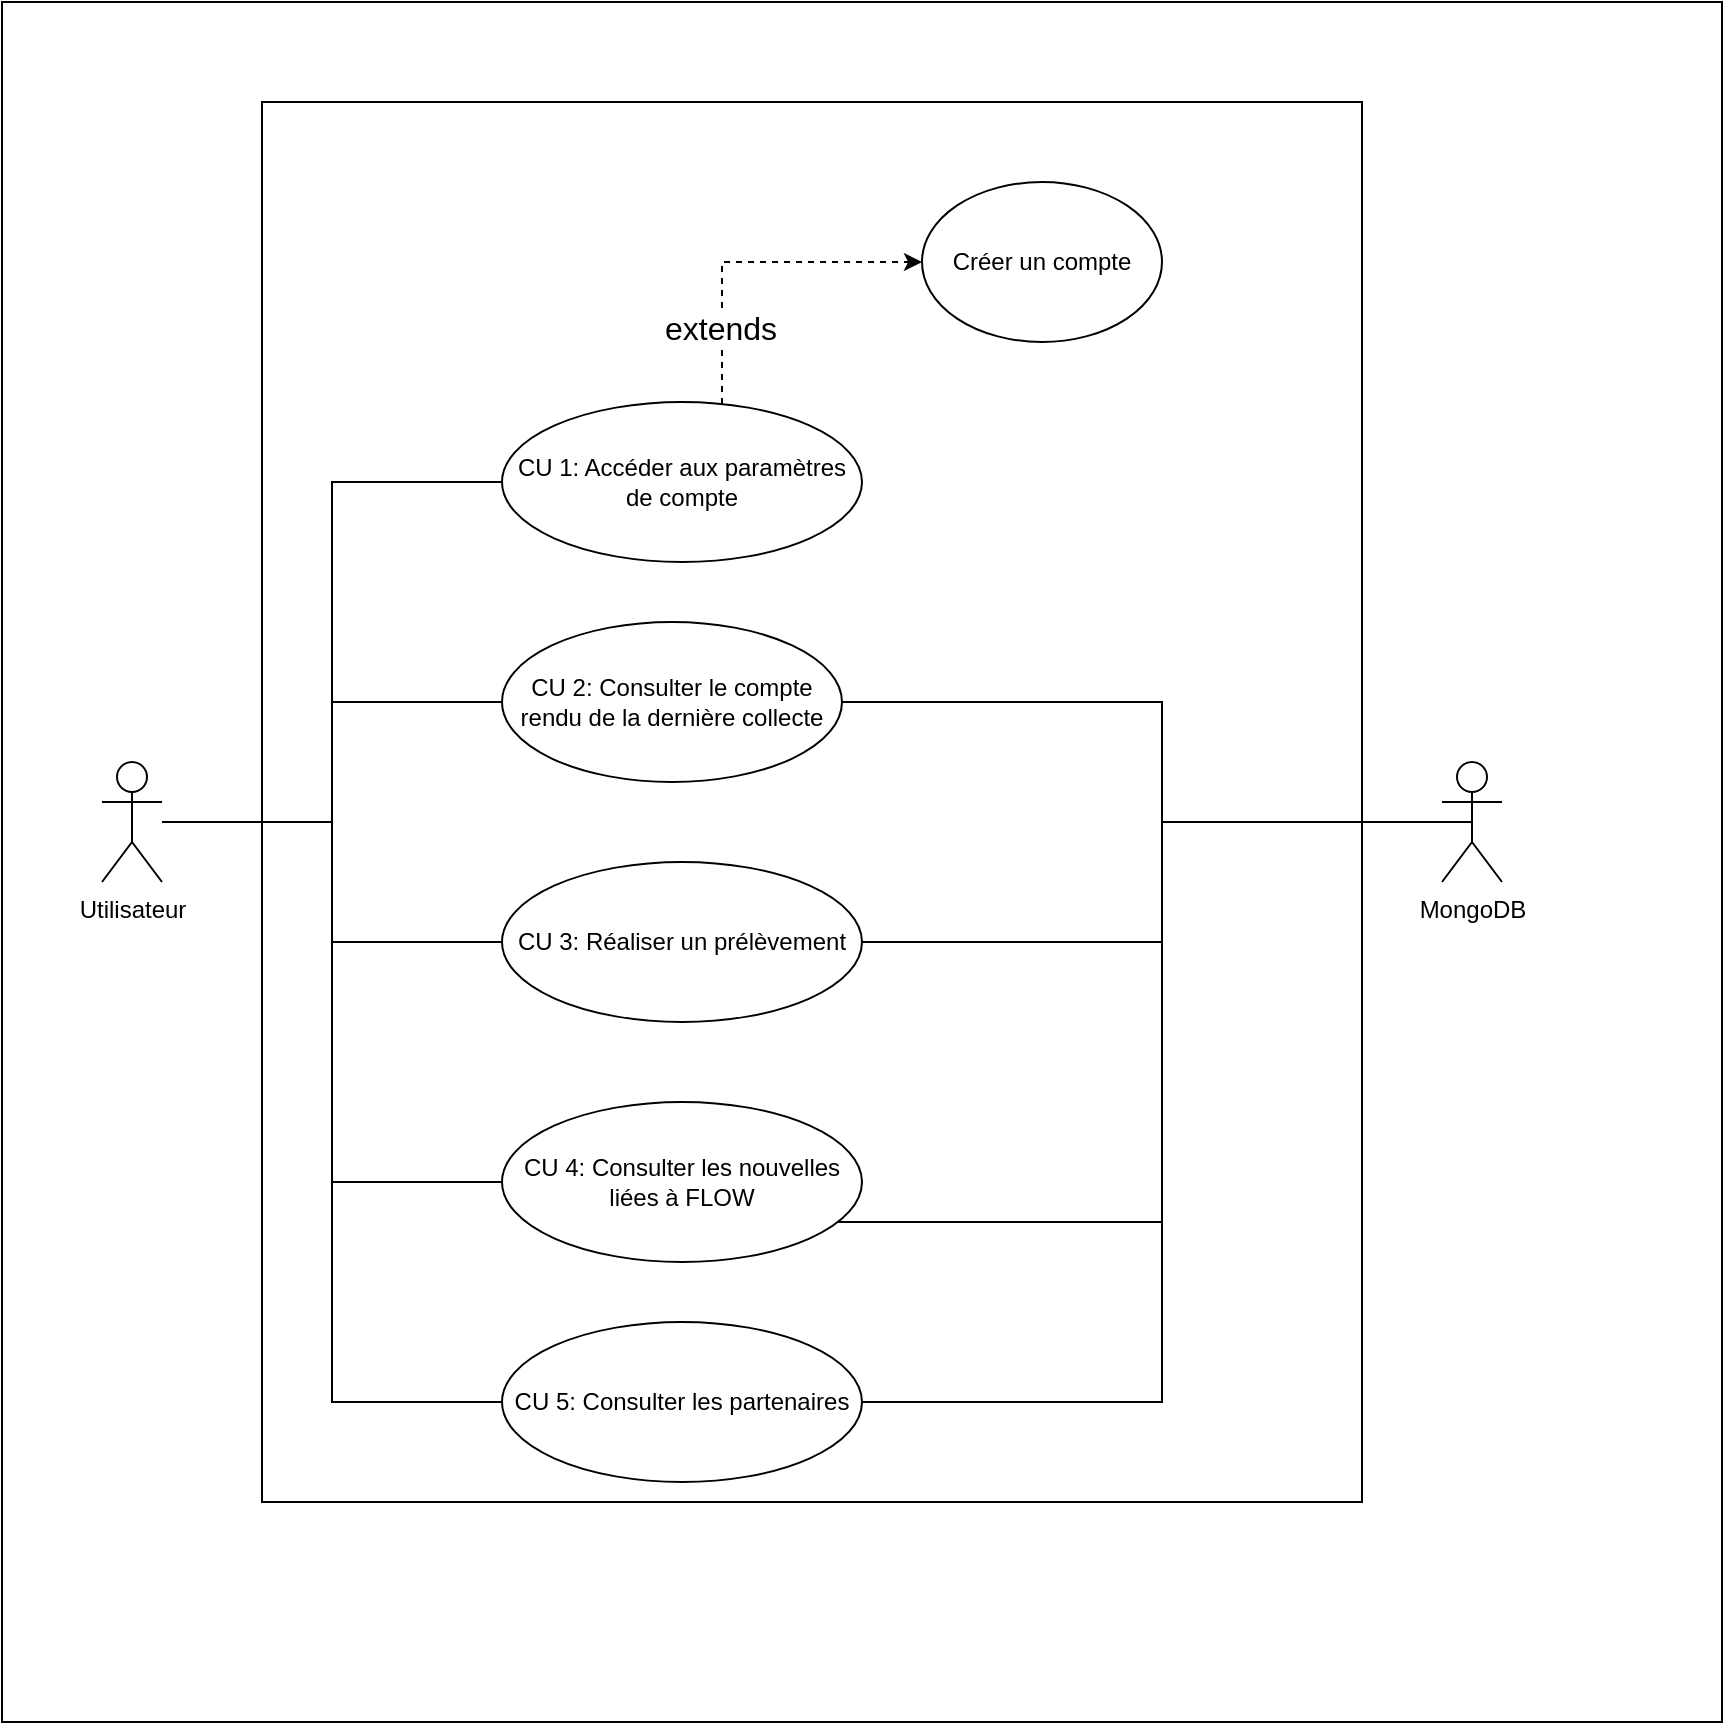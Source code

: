 <mxfile version="26.0.10">
  <diagram name="Page-1" id="LubBqCAFF0eY_6Dfj3jN">
    <mxGraphModel dx="852" dy="689" grid="1" gridSize="10" guides="1" tooltips="1" connect="1" arrows="1" fold="1" page="1" pageScale="1" pageWidth="850" pageHeight="1100" math="0" shadow="0">
      <root>
        <mxCell id="0" />
        <mxCell id="1" parent="0" />
        <mxCell id="bE1gFKcx4u8gwo7U3hTT-1" value="" style="whiteSpace=wrap;html=1;aspect=fixed;" parent="1" vertex="1">
          <mxGeometry x="30" y="20" width="860" height="860" as="geometry" />
        </mxCell>
        <mxCell id="hrwhk7hBxuppIEL_lkO9-1" value="Utilisateur" style="shape=umlActor;verticalLabelPosition=bottom;verticalAlign=top;html=1;outlineConnect=0;" parent="1" vertex="1">
          <mxGeometry x="80" y="400" width="30" height="60" as="geometry" />
        </mxCell>
        <mxCell id="bE1gFKcx4u8gwo7U3hTT-4" value="" style="rounded=0;whiteSpace=wrap;html=1;" parent="1" vertex="1">
          <mxGeometry x="160" y="70" width="550" height="700" as="geometry" />
        </mxCell>
        <mxCell id="bE1gFKcx4u8gwo7U3hTT-5" value="MongoDB" style="shape=umlActor;verticalLabelPosition=bottom;verticalAlign=top;html=1;outlineConnect=0;" parent="1" vertex="1">
          <mxGeometry x="750" y="400" width="30" height="60" as="geometry" />
        </mxCell>
        <mxCell id="bE1gFKcx4u8gwo7U3hTT-11" style="edgeStyle=orthogonalEdgeStyle;rounded=0;orthogonalLoop=1;jettySize=auto;html=1;dashed=1;" parent="1" source="bE1gFKcx4u8gwo7U3hTT-6" target="bE1gFKcx4u8gwo7U3hTT-10" edge="1">
          <mxGeometry relative="1" as="geometry">
            <Array as="points">
              <mxPoint x="390" y="150" />
            </Array>
          </mxGeometry>
        </mxCell>
        <mxCell id="bE1gFKcx4u8gwo7U3hTT-12" value="&lt;font style=&quot;font-size: 16px;&quot;&gt;extends&lt;/font&gt;" style="edgeLabel;html=1;align=center;verticalAlign=middle;resizable=0;points=[];" parent="bE1gFKcx4u8gwo7U3hTT-11" vertex="1" connectable="0">
          <mxGeometry x="-0.55" y="1" relative="1" as="geometry">
            <mxPoint as="offset" />
          </mxGeometry>
        </mxCell>
        <mxCell id="bE1gFKcx4u8gwo7U3hTT-6" value="CU 1: Accéder aux paramètres de compte" style="ellipse;whiteSpace=wrap;html=1;" parent="1" vertex="1">
          <mxGeometry x="280" y="220" width="180" height="80" as="geometry" />
        </mxCell>
        <mxCell id="bE1gFKcx4u8gwo7U3hTT-7" value="CU 2: Consulter le compte rendu de la dernière collecte" style="ellipse;whiteSpace=wrap;html=1;" parent="1" vertex="1">
          <mxGeometry x="280" y="330" width="170" height="80" as="geometry" />
        </mxCell>
        <mxCell id="bE1gFKcx4u8gwo7U3hTT-8" value="CU 3: Réaliser un prélèvement" style="ellipse;whiteSpace=wrap;html=1;" parent="1" vertex="1">
          <mxGeometry x="280" y="450" width="180" height="80" as="geometry" />
        </mxCell>
        <mxCell id="bE1gFKcx4u8gwo7U3hTT-9" value="CU 4: Consulter les nouvelles liées à FLOW" style="ellipse;whiteSpace=wrap;html=1;" parent="1" vertex="1">
          <mxGeometry x="280" y="570" width="180" height="80" as="geometry" />
        </mxCell>
        <mxCell id="bE1gFKcx4u8gwo7U3hTT-10" value="Créer un compte" style="ellipse;whiteSpace=wrap;html=1;" parent="1" vertex="1">
          <mxGeometry x="490" y="110" width="120" height="80" as="geometry" />
        </mxCell>
        <mxCell id="bE1gFKcx4u8gwo7U3hTT-16" style="edgeStyle=orthogonalEdgeStyle;rounded=0;orthogonalLoop=1;jettySize=auto;html=1;entryX=0;entryY=0.5;entryDx=0;entryDy=0;endArrow=none;startFill=0;" parent="1" source="hrwhk7hBxuppIEL_lkO9-1" target="bE1gFKcx4u8gwo7U3hTT-6" edge="1">
          <mxGeometry relative="1" as="geometry" />
        </mxCell>
        <mxCell id="bE1gFKcx4u8gwo7U3hTT-17" style="edgeStyle=orthogonalEdgeStyle;rounded=0;orthogonalLoop=1;jettySize=auto;html=1;endArrow=none;startFill=0;" parent="1" source="hrwhk7hBxuppIEL_lkO9-1" target="bE1gFKcx4u8gwo7U3hTT-7" edge="1">
          <mxGeometry relative="1" as="geometry" />
        </mxCell>
        <mxCell id="bE1gFKcx4u8gwo7U3hTT-18" style="edgeStyle=orthogonalEdgeStyle;rounded=0;orthogonalLoop=1;jettySize=auto;html=1;endArrow=none;startFill=0;" parent="1" source="hrwhk7hBxuppIEL_lkO9-1" target="bE1gFKcx4u8gwo7U3hTT-8" edge="1">
          <mxGeometry relative="1" as="geometry" />
        </mxCell>
        <mxCell id="bE1gFKcx4u8gwo7U3hTT-19" style="edgeStyle=orthogonalEdgeStyle;rounded=0;orthogonalLoop=1;jettySize=auto;html=1;entryX=0;entryY=0.5;entryDx=0;entryDy=0;endArrow=none;startFill=0;" parent="1" source="hrwhk7hBxuppIEL_lkO9-1" target="bE1gFKcx4u8gwo7U3hTT-9" edge="1">
          <mxGeometry relative="1" as="geometry" />
        </mxCell>
        <mxCell id="bE1gFKcx4u8gwo7U3hTT-20" style="edgeStyle=orthogonalEdgeStyle;rounded=0;orthogonalLoop=1;jettySize=auto;html=1;entryX=0.5;entryY=0.5;entryDx=0;entryDy=0;entryPerimeter=0;endArrow=none;startFill=0;" parent="1" source="bE1gFKcx4u8gwo7U3hTT-7" target="bE1gFKcx4u8gwo7U3hTT-5" edge="1">
          <mxGeometry relative="1" as="geometry">
            <Array as="points">
              <mxPoint x="610" y="370" />
              <mxPoint x="610" y="430" />
            </Array>
          </mxGeometry>
        </mxCell>
        <mxCell id="bE1gFKcx4u8gwo7U3hTT-21" style="edgeStyle=orthogonalEdgeStyle;rounded=0;orthogonalLoop=1;jettySize=auto;html=1;entryX=0.5;entryY=0.5;entryDx=0;entryDy=0;entryPerimeter=0;endArrow=none;startFill=0;" parent="1" source="bE1gFKcx4u8gwo7U3hTT-8" target="bE1gFKcx4u8gwo7U3hTT-5" edge="1">
          <mxGeometry relative="1" as="geometry">
            <Array as="points">
              <mxPoint x="610" y="490" />
              <mxPoint x="610" y="430" />
            </Array>
          </mxGeometry>
        </mxCell>
        <mxCell id="bE1gFKcx4u8gwo7U3hTT-22" style="edgeStyle=orthogonalEdgeStyle;rounded=0;orthogonalLoop=1;jettySize=auto;html=1;entryX=0.5;entryY=0.5;entryDx=0;entryDy=0;entryPerimeter=0;endArrow=none;startFill=0;" parent="1" source="bE1gFKcx4u8gwo7U3hTT-9" target="bE1gFKcx4u8gwo7U3hTT-5" edge="1">
          <mxGeometry relative="1" as="geometry">
            <Array as="points">
              <mxPoint x="610" y="630" />
              <mxPoint x="610" y="430" />
            </Array>
          </mxGeometry>
        </mxCell>
        <mxCell id="sZoyDgDa5dSyCbn7x_LU-1" value="CU 5: Consulter les partenaires" style="ellipse;whiteSpace=wrap;html=1;" parent="1" vertex="1">
          <mxGeometry x="280" y="680" width="180" height="80" as="geometry" />
        </mxCell>
        <mxCell id="sZoyDgDa5dSyCbn7x_LU-2" style="edgeStyle=orthogonalEdgeStyle;rounded=0;orthogonalLoop=1;jettySize=auto;html=1;entryX=0;entryY=0.5;entryDx=0;entryDy=0;endArrow=none;startFill=0;" parent="1" source="hrwhk7hBxuppIEL_lkO9-1" target="sZoyDgDa5dSyCbn7x_LU-1" edge="1">
          <mxGeometry relative="1" as="geometry">
            <mxPoint x="100" y="540" as="sourcePoint" />
            <mxPoint x="270" y="720" as="targetPoint" />
          </mxGeometry>
        </mxCell>
        <mxCell id="eYJLfpZsQHEAHCl9xBHd-6" style="edgeStyle=orthogonalEdgeStyle;rounded=0;orthogonalLoop=1;jettySize=auto;html=1;entryX=0.5;entryY=0.5;entryDx=0;entryDy=0;entryPerimeter=0;endArrow=none;startFill=0;exitX=1;exitY=0.5;exitDx=0;exitDy=0;" edge="1" parent="1" source="sZoyDgDa5dSyCbn7x_LU-1" target="bE1gFKcx4u8gwo7U3hTT-5">
          <mxGeometry relative="1" as="geometry">
            <Array as="points">
              <mxPoint x="610" y="720" />
              <mxPoint x="610" y="430" />
            </Array>
            <mxPoint x="458" y="640" as="sourcePoint" />
            <mxPoint x="775" y="440" as="targetPoint" />
          </mxGeometry>
        </mxCell>
      </root>
    </mxGraphModel>
  </diagram>
</mxfile>
